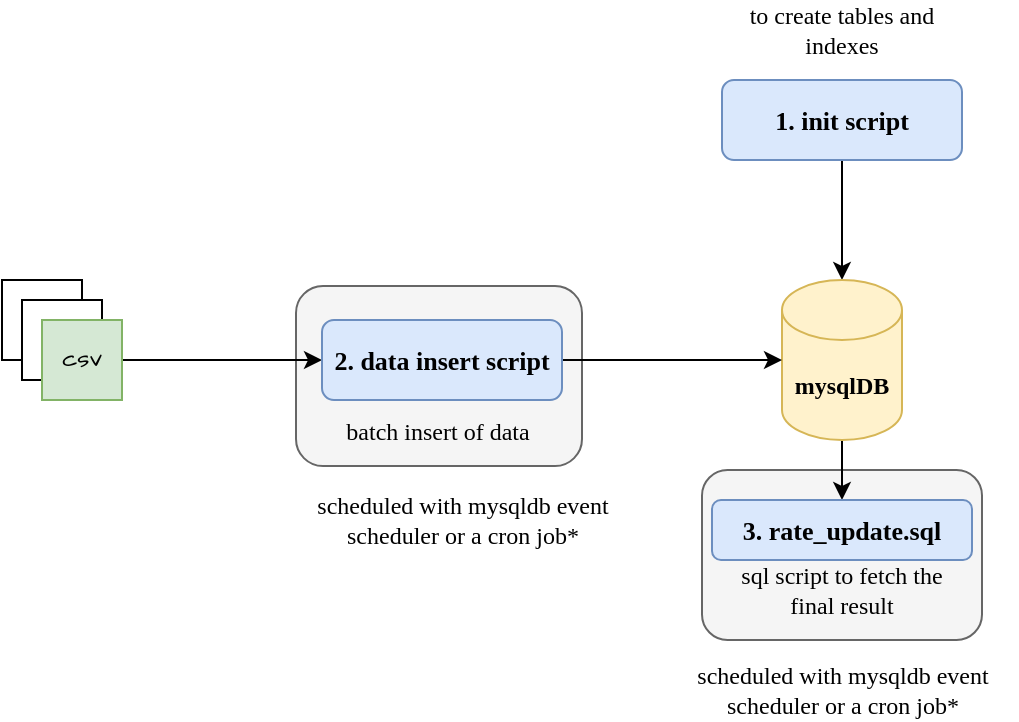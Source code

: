 <mxfile version="24.7.16" pages="2">
  <diagram name="Page-1" id="KzOL4_ZNEfANSe-5ZCs7">
    <mxGraphModel dx="1434" dy="738" grid="1" gridSize="10" guides="1" tooltips="1" connect="1" arrows="1" fold="1" page="1" pageScale="1" pageWidth="850" pageHeight="1100" math="0" shadow="0">
      <root>
        <mxCell id="0" />
        <mxCell id="1" parent="0" />
        <mxCell id="5rm0mUa7MEuSm6nv5d08-29" value="" style="rounded=1;whiteSpace=wrap;html=1;hachureGap=4;fontFamily=Architects Daughter;fontSource=https%3A%2F%2Ffonts.googleapis.com%2Fcss%3Ffamily%3DArchitects%2BDaughter;fillColor=#f5f5f5;fontColor=#333333;strokeColor=#666666;" vertex="1" parent="1">
          <mxGeometry x="317" y="253" width="143" height="90" as="geometry" />
        </mxCell>
        <mxCell id="5rm0mUa7MEuSm6nv5d08-22" value="" style="rounded=1;whiteSpace=wrap;html=1;hachureGap=4;fontFamily=Architects Daughter;fontSource=https%3A%2F%2Ffonts.googleapis.com%2Fcss%3Ffamily%3DArchitects%2BDaughter;fillColor=#f5f5f5;strokeColor=#666666;fontColor=#333333;" vertex="1" parent="1">
          <mxGeometry x="520" y="345" width="140" height="85" as="geometry" />
        </mxCell>
        <mxCell id="5rm0mUa7MEuSm6nv5d08-13" style="edgeStyle=orthogonalEdgeStyle;rounded=0;hachureGap=4;orthogonalLoop=1;jettySize=auto;html=1;fontFamily=Architects Daughter;fontSource=https%3A%2F%2Ffonts.googleapis.com%2Fcss%3Ffamily%3DArchitects%2BDaughter;" edge="1" parent="1" source="5rm0mUa7MEuSm6nv5d08-1" target="5rm0mUa7MEuSm6nv5d08-12">
          <mxGeometry relative="1" as="geometry" />
        </mxCell>
        <mxCell id="5rm0mUa7MEuSm6nv5d08-1" value="&lt;font face=&quot;Comic Sans MS&quot; size=&quot;1&quot; style=&quot;&quot;&gt;&lt;b style=&quot;font-size: 13px;&quot;&gt;1. init script&lt;/b&gt;&lt;/font&gt;" style="rounded=1;whiteSpace=wrap;html=1;hachureGap=4;fontFamily=Times New Roman;fillColor=#dae8fc;strokeColor=#6c8ebf;" vertex="1" parent="1">
          <mxGeometry x="530" y="150" width="120" height="40" as="geometry" />
        </mxCell>
        <mxCell id="5rm0mUa7MEuSm6nv5d08-5" value="" style="whiteSpace=wrap;html=1;aspect=fixed;hachureGap=4;fontFamily=Architects Daughter;fontSource=https%3A%2F%2Ffonts.googleapis.com%2Fcss%3Ffamily%3DArchitects%2BDaughter;" vertex="1" parent="1">
          <mxGeometry x="170" y="250" width="40" height="40" as="geometry" />
        </mxCell>
        <mxCell id="5rm0mUa7MEuSm6nv5d08-6" value="" style="whiteSpace=wrap;html=1;aspect=fixed;hachureGap=4;fontFamily=Architects Daughter;fontSource=https%3A%2F%2Ffonts.googleapis.com%2Fcss%3Ffamily%3DArchitects%2BDaughter;" vertex="1" parent="1">
          <mxGeometry x="180" y="260" width="40" height="40" as="geometry" />
        </mxCell>
        <mxCell id="5rm0mUa7MEuSm6nv5d08-15" style="edgeStyle=orthogonalEdgeStyle;rounded=0;hachureGap=4;orthogonalLoop=1;jettySize=auto;html=1;fontFamily=Architects Daughter;fontSource=https%3A%2F%2Ffonts.googleapis.com%2Fcss%3Ffamily%3DArchitects%2BDaughter;" edge="1" parent="1" source="5rm0mUa7MEuSm6nv5d08-8" target="5rm0mUa7MEuSm6nv5d08-14">
          <mxGeometry relative="1" as="geometry" />
        </mxCell>
        <mxCell id="5rm0mUa7MEuSm6nv5d08-8" value="csv" style="whiteSpace=wrap;html=1;aspect=fixed;hachureGap=4;fontFamily=Architects Daughter;fontSource=https%3A%2F%2Ffonts.googleapis.com%2Fcss%3Ffamily%3DArchitects%2BDaughter;fillColor=#d5e8d4;strokeColor=#82b366;" vertex="1" parent="1">
          <mxGeometry x="190" y="270" width="40" height="40" as="geometry" />
        </mxCell>
        <mxCell id="5rm0mUa7MEuSm6nv5d08-21" style="edgeStyle=orthogonalEdgeStyle;rounded=0;hachureGap=4;orthogonalLoop=1;jettySize=auto;html=1;entryX=0.5;entryY=0;entryDx=0;entryDy=0;fontFamily=Comic Sans MS;" edge="1" parent="1" source="5rm0mUa7MEuSm6nv5d08-12" target="5rm0mUa7MEuSm6nv5d08-19">
          <mxGeometry relative="1" as="geometry" />
        </mxCell>
        <mxCell id="5rm0mUa7MEuSm6nv5d08-12" value="&lt;font face=&quot;Comic Sans MS&quot;&gt;&lt;b&gt;mysqlDB&lt;/b&gt;&lt;/font&gt;" style="shape=cylinder3;whiteSpace=wrap;html=1;boundedLbl=1;backgroundOutline=1;size=15;hachureGap=4;fontFamily=Architects Daughter;fontSource=https%3A%2F%2Ffonts.googleapis.com%2Fcss%3Ffamily%3DArchitects%2BDaughter;fillColor=#fff2cc;strokeColor=#d6b656;" vertex="1" parent="1">
          <mxGeometry x="560" y="250" width="60" height="80" as="geometry" />
        </mxCell>
        <mxCell id="5rm0mUa7MEuSm6nv5d08-16" style="edgeStyle=orthogonalEdgeStyle;rounded=0;hachureGap=4;orthogonalLoop=1;jettySize=auto;html=1;fontFamily=Architects Daughter;fontSource=https%3A%2F%2Ffonts.googleapis.com%2Fcss%3Ffamily%3DArchitects%2BDaughter;" edge="1" parent="1" source="5rm0mUa7MEuSm6nv5d08-14" target="5rm0mUa7MEuSm6nv5d08-12">
          <mxGeometry relative="1" as="geometry" />
        </mxCell>
        <mxCell id="5rm0mUa7MEuSm6nv5d08-14" value="&lt;font face=&quot;Comic Sans MS&quot; size=&quot;1&quot; style=&quot;&quot;&gt;&lt;b style=&quot;font-size: 13px;&quot;&gt;2. data insert script&lt;/b&gt;&lt;/font&gt;" style="rounded=1;whiteSpace=wrap;html=1;hachureGap=4;fontFamily=Times New Roman;fillColor=#dae8fc;strokeColor=#6c8ebf;" vertex="1" parent="1">
          <mxGeometry x="330" y="270" width="120" height="40" as="geometry" />
        </mxCell>
        <mxCell id="5rm0mUa7MEuSm6nv5d08-19" value="&lt;font style=&quot;font-size: 13px;&quot; face=&quot;Comic Sans MS&quot;&gt;&lt;b style=&quot;font-size: 13px;&quot;&gt;3. rate_update.sql&lt;/b&gt;&lt;/font&gt;" style="rounded=1;whiteSpace=wrap;html=1;hachureGap=4;fontFamily=Times New Roman;fillColor=#dae8fc;strokeColor=#6c8ebf;fontSize=13;" vertex="1" parent="1">
          <mxGeometry x="525" y="360" width="130" height="30" as="geometry" />
        </mxCell>
        <mxCell id="5rm0mUa7MEuSm6nv5d08-24" value="batch insert of data" style="text;html=1;align=center;verticalAlign=middle;whiteSpace=wrap;rounded=0;fontFamily=Comic Sans MS;fontStyle=0" vertex="1" parent="1">
          <mxGeometry x="333" y="311" width="110" height="30" as="geometry" />
        </mxCell>
        <mxCell id="5rm0mUa7MEuSm6nv5d08-25" value="sql script to fetch the final result" style="text;html=1;align=center;verticalAlign=middle;whiteSpace=wrap;rounded=0;fontFamily=Comic Sans MS;fontStyle=0" vertex="1" parent="1">
          <mxGeometry x="535" y="390" width="110" height="30" as="geometry" />
        </mxCell>
        <mxCell id="5rm0mUa7MEuSm6nv5d08-26" value="to create tables and indexes" style="text;html=1;align=center;verticalAlign=middle;whiteSpace=wrap;rounded=0;fontFamily=Comic Sans MS;fontStyle=0" vertex="1" parent="1">
          <mxGeometry x="535" y="110" width="110" height="30" as="geometry" />
        </mxCell>
        <mxCell id="5rm0mUa7MEuSm6nv5d08-30" value="scheduled with mysqldb event scheduler or a cron job*" style="text;html=1;align=center;verticalAlign=middle;whiteSpace=wrap;rounded=0;fontFamily=Comic Sans MS;fontStyle=0" vertex="1" parent="1">
          <mxGeometry x="502.5" y="440" width="175" height="30" as="geometry" />
        </mxCell>
        <mxCell id="5rm0mUa7MEuSm6nv5d08-31" value="scheduled with mysqldb event scheduler or a cron job*" style="text;html=1;align=center;verticalAlign=middle;whiteSpace=wrap;rounded=0;fontFamily=Comic Sans MS;fontStyle=0" vertex="1" parent="1">
          <mxGeometry x="312.5" y="355" width="175" height="30" as="geometry" />
        </mxCell>
      </root>
    </mxGraphModel>
  </diagram>
  <diagram id="gSFUtR3XT9CMaD28kmb1" name="Page-2">
    <mxGraphModel grid="1" page="1" gridSize="10" guides="1" tooltips="1" connect="1" arrows="1" fold="1" pageScale="1" pageWidth="850" pageHeight="1100" math="0" shadow="0">
      <root>
        <mxCell id="0" />
        <mxCell id="1" parent="0" />
        <mxCell id="arV_W6MqUI9i9qwuBuMF-17" value="" style="rounded=0;whiteSpace=wrap;html=1;hachureGap=4;fontFamily=Architects Daughter;fontSource=https%3A%2F%2Ffonts.googleapis.com%2Fcss%3Ffamily%3DArchitects%2BDaughter;fillColor=none;" vertex="1" parent="1">
          <mxGeometry x="230" y="190" width="380" height="390" as="geometry" />
        </mxCell>
        <mxCell id="XM2hAneicDVJ1AGzX0qk-8" style="edgeStyle=orthogonalEdgeStyle;rounded=0;hachureGap=4;orthogonalLoop=1;jettySize=auto;html=1;fontFamily=Architects Daughter;fontSource=https%3A%2F%2Ffonts.googleapis.com%2Fcss%3Ffamily%3DArchitects%2BDaughter;" edge="1" parent="1" source="XM2hAneicDVJ1AGzX0qk-1" target="XM2hAneicDVJ1AGzX0qk-4">
          <mxGeometry relative="1" as="geometry" />
        </mxCell>
        <mxCell id="XM2hAneicDVJ1AGzX0qk-1" value="&lt;font face=&quot;Comic Sans MS&quot;&gt;producer&lt;/font&gt;" style="rounded=1;whiteSpace=wrap;html=1;hachureGap=4;fontFamily=Architects Daughter;fontSource=https%3A%2F%2Ffonts.googleapis.com%2Fcss%3Ffamily%3DArchitects%2BDaughter;fillColor=#d5e8d4;strokeColor=#82b366;" vertex="1" parent="1">
          <mxGeometry x="35" y="250" width="90" height="40" as="geometry" />
        </mxCell>
        <mxCell id="XM2hAneicDVJ1AGzX0qk-2" value="&lt;font face=&quot;Comic Sans MS&quot;&gt;LED Display&lt;/font&gt;" style="rounded=1;whiteSpace=wrap;html=1;hachureGap=4;fontFamily=Architects Daughter;fontSource=https%3A%2F%2Ffonts.googleapis.com%2Fcss%3Ffamily%3DArchitects%2BDaughter;fillColor=#d5e8d4;strokeColor=#82b366;" vertex="1" parent="1">
          <mxGeometry x="670" y="250" width="90" height="40" as="geometry" />
        </mxCell>
        <mxCell id="XM2hAneicDVJ1AGzX0qk-3" value="&lt;font face=&quot;Comic Sans MS&quot;&gt;Historical Data&lt;/font&gt;" style="shape=cylinder3;whiteSpace=wrap;html=1;boundedLbl=1;backgroundOutline=1;size=15;hachureGap=4;fontFamily=Architects Daughter;fontSource=https%3A%2F%2Ffonts.googleapis.com%2Fcss%3Ffamily%3DArchitects%2BDaughter;fillColor=#e1d5e7;strokeColor=#9673a6;" vertex="1" parent="1">
          <mxGeometry x="290" y="480" width="60" height="80" as="geometry" />
        </mxCell>
        <mxCell id="XM2hAneicDVJ1AGzX0qk-10" style="edgeStyle=orthogonalEdgeStyle;rounded=0;hachureGap=4;orthogonalLoop=1;jettySize=auto;html=1;fontFamily=Architects Daughter;fontSource=https%3A%2F%2Ffonts.googleapis.com%2Fcss%3Ffamily%3DArchitects%2BDaughter;" edge="1" parent="1" source="arV_W6MqUI9i9qwuBuMF-22" target="XM2hAneicDVJ1AGzX0qk-2">
          <mxGeometry relative="1" as="geometry" />
        </mxCell>
        <mxCell id="XM2hAneicDVJ1AGzX0qk-4" value="kafka topic: currency-rates" style="rounded=1;whiteSpace=wrap;html=1;hachureGap=4;fontFamily=Comic Sans MS;fillColor=#dae8fc;strokeColor=#6c8ebf;" vertex="1" parent="1">
          <mxGeometry x="320" y="240" width="120" height="60" as="geometry" />
        </mxCell>
        <mxCell id="XM2hAneicDVJ1AGzX0qk-5" value="" style="rounded=1;whiteSpace=wrap;html=1;hachureGap=4;fontFamily=Comic Sans MS;fillColor=#f5f5f5;fontColor=#333333;strokeColor=#666666;" vertex="1" parent="1">
          <mxGeometry x="320" y="340" width="270" height="130" as="geometry" />
        </mxCell>
        <mxCell id="XM2hAneicDVJ1AGzX0qk-6" style="edgeStyle=orthogonalEdgeStyle;rounded=0;hachureGap=4;orthogonalLoop=1;jettySize=auto;html=1;entryX=0;entryY=0.5;entryDx=0;entryDy=0;entryPerimeter=0;fontFamily=Architects Daughter;fontSource=https%3A%2F%2Ffonts.googleapis.com%2Fcss%3Ffamily%3DArchitects%2BDaughter;exitX=0.058;exitY=0.55;exitDx=0;exitDy=0;exitPerimeter=0;" edge="1" parent="1" source="arV_W6MqUI9i9qwuBuMF-6" target="XM2hAneicDVJ1AGzX0qk-3">
          <mxGeometry relative="1" as="geometry">
            <Array as="points">
              <mxPoint x="337" y="430" />
              <mxPoint x="270" y="430" />
              <mxPoint x="270" y="520" />
            </Array>
          </mxGeometry>
        </mxCell>
        <mxCell id="arV_W6MqUI9i9qwuBuMF-1" value="" style="whiteSpace=wrap;html=1;aspect=fixed;hachureGap=4;fontFamily=Architects Daughter;fontSource=https%3A%2F%2Ffonts.googleapis.com%2Fcss%3Ffamily%3DArchitects%2BDaughter;" vertex="1" parent="1">
          <mxGeometry x="40" y="315" width="40" height="40" as="geometry" />
        </mxCell>
        <mxCell id="arV_W6MqUI9i9qwuBuMF-2" value="" style="whiteSpace=wrap;html=1;aspect=fixed;hachureGap=4;fontFamily=Architects Daughter;fontSource=https%3A%2F%2Ffonts.googleapis.com%2Fcss%3Ffamily%3DArchitects%2BDaughter;" vertex="1" parent="1">
          <mxGeometry x="50" y="325" width="40" height="40" as="geometry" />
        </mxCell>
        <mxCell id="arV_W6MqUI9i9qwuBuMF-4" style="edgeStyle=orthogonalEdgeStyle;rounded=0;hachureGap=4;orthogonalLoop=1;jettySize=auto;html=1;entryX=0.5;entryY=1;entryDx=0;entryDy=0;fontFamily=Architects Daughter;fontSource=https%3A%2F%2Ffonts.googleapis.com%2Fcss%3Ffamily%3DArchitects%2BDaughter;" edge="1" parent="1" source="arV_W6MqUI9i9qwuBuMF-3" target="XM2hAneicDVJ1AGzX0qk-1">
          <mxGeometry relative="1" as="geometry" />
        </mxCell>
        <mxCell id="arV_W6MqUI9i9qwuBuMF-3" value="csv" style="whiteSpace=wrap;html=1;aspect=fixed;hachureGap=4;fontFamily=Architects Daughter;fontSource=https%3A%2F%2Ffonts.googleapis.com%2Fcss%3Ffamily%3DArchitects%2BDaughter;fillColor=#d5e8d4;strokeColor=#82b366;" vertex="1" parent="1">
          <mxGeometry x="60" y="335" width="40" height="40" as="geometry" />
        </mxCell>
        <mxCell id="arV_W6MqUI9i9qwuBuMF-5" value="&#xa;&lt;span style=&quot;color: rgb(0, 0, 0); font-family: &amp;quot;Comic Sans MS&amp;quot;; font-size: 12px; font-style: normal; font-variant-ligatures: normal; font-variant-caps: normal; font-weight: 400; letter-spacing: normal; orphans: 2; text-align: center; text-indent: 0px; text-transform: none; widows: 2; word-spacing: 0px; -webkit-text-stroke-width: 0px; white-space: normal; background-color: rgb(251, 251, 251); text-decoration-thickness: initial; text-decoration-style: initial; text-decoration-color: initial; display: inline !important; float: none;&quot;&gt;Currency-stream-processor&lt;/span&gt;&#xa;&#xa;" style="text;html=1;align=center;verticalAlign=middle;whiteSpace=wrap;rounded=0;fontFamily=Architects Daughter;fontSource=https%3A%2F%2Ffonts.googleapis.com%2Fcss%3Ffamily%3DArchitects%2BDaughter;" vertex="1" parent="1">
          <mxGeometry x="375" y="480" width="160" height="30" as="geometry" />
        </mxCell>
        <mxCell id="arV_W6MqUI9i9qwuBuMF-6" value="&lt;font face=&quot;Comic Sans MS&quot;&gt;fetch historical data (scheduled thread)&lt;/font&gt;" style="rounded=1;whiteSpace=wrap;html=1;hachureGap=4;fontFamily=Architects Daughter;fontSource=https%3A%2F%2Ffonts.googleapis.com%2Fcss%3Ffamily%3DArchitects%2BDaughter;fillColor=#fff2cc;strokeColor=#d6b656;" vertex="1" parent="1">
          <mxGeometry x="330" y="410" width="120" height="40" as="geometry" />
        </mxCell>
        <mxCell id="arV_W6MqUI9i9qwuBuMF-13" style="edgeStyle=orthogonalEdgeStyle;rounded=0;hachureGap=4;orthogonalLoop=1;jettySize=auto;html=1;entryX=0.5;entryY=1;entryDx=0;entryDy=0;fontFamily=Architects Daughter;fontSource=https%3A%2F%2Ffonts.googleapis.com%2Fcss%3Ffamily%3DArchitects%2BDaughter;" edge="1" parent="1" source="arV_W6MqUI9i9qwuBuMF-7" target="arV_W6MqUI9i9qwuBuMF-8">
          <mxGeometry relative="1" as="geometry" />
        </mxCell>
        <mxCell id="arV_W6MqUI9i9qwuBuMF-7" value="&lt;font face=&quot;Comic Sans MS&quot;&gt;compute % change&lt;/font&gt;" style="rounded=1;whiteSpace=wrap;html=1;hachureGap=4;fontFamily=Architects Daughter;fontSource=https%3A%2F%2Ffonts.googleapis.com%2Fcss%3Ffamily%3DArchitects%2BDaughter;fillColor=#fff2cc;strokeColor=#d6b656;" vertex="1" parent="1">
          <mxGeometry x="460" y="420" width="115" height="20" as="geometry" />
        </mxCell>
        <mxCell id="arV_W6MqUI9i9qwuBuMF-8" value="&lt;font face=&quot;Comic Sans MS&quot;&gt;post data&lt;/font&gt;" style="rounded=1;whiteSpace=wrap;html=1;hachureGap=4;fontFamily=Architects Daughter;fontSource=https%3A%2F%2Ffonts.googleapis.com%2Fcss%3Ffamily%3DArchitects%2BDaughter;fillColor=#fff2cc;strokeColor=#d6b656;" vertex="1" parent="1">
          <mxGeometry x="482.5" y="355" width="70" height="20" as="geometry" />
        </mxCell>
        <mxCell id="arV_W6MqUI9i9qwuBuMF-11" value="&lt;font face=&quot;Comic Sans MS&quot;&gt;process stream data&lt;/font&gt;" style="rounded=1;whiteSpace=wrap;html=1;hachureGap=4;fontFamily=Architects Daughter;fontSource=https%3A%2F%2Ffonts.googleapis.com%2Fcss%3Ffamily%3DArchitects%2BDaughter;fillColor=#fff2cc;strokeColor=#d6b656;" vertex="1" parent="1">
          <mxGeometry x="335" y="355" width="90" height="30" as="geometry" />
        </mxCell>
        <mxCell id="XM2hAneicDVJ1AGzX0qk-9" style="edgeStyle=orthogonalEdgeStyle;rounded=0;hachureGap=4;orthogonalLoop=1;jettySize=auto;html=1;fontFamily=Architects Daughter;fontSource=https%3A%2F%2Ffonts.googleapis.com%2Fcss%3Ffamily%3DArchitects%2BDaughter;exitX=0.5;exitY=1;exitDx=0;exitDy=0;" edge="1" parent="1" source="XM2hAneicDVJ1AGzX0qk-4" target="arV_W6MqUI9i9qwuBuMF-11">
          <mxGeometry relative="1" as="geometry" />
        </mxCell>
        <mxCell id="XM2hAneicDVJ1AGzX0qk-7" style="edgeStyle=orthogonalEdgeStyle;rounded=0;hachureGap=4;orthogonalLoop=1;jettySize=auto;html=1;fontFamily=Architects Daughter;fontSource=https%3A%2F%2Ffonts.googleapis.com%2Fcss%3Ffamily%3DArchitects%2BDaughter;entryX=0.75;entryY=1;entryDx=0;entryDy=0;" edge="1" parent="1" source="XM2hAneicDVJ1AGzX0qk-3" target="arV_W6MqUI9i9qwuBuMF-7">
          <mxGeometry relative="1" as="geometry">
            <mxPoint x="580" y="430" as="targetPoint" />
            <Array as="points">
              <mxPoint x="546" y="525" />
              <mxPoint x="546" y="450" />
            </Array>
          </mxGeometry>
        </mxCell>
        <mxCell id="arV_W6MqUI9i9qwuBuMF-14" style="edgeStyle=orthogonalEdgeStyle;rounded=0;hachureGap=4;orthogonalLoop=1;jettySize=auto;html=1;entryX=0.525;entryY=0.2;entryDx=0;entryDy=0;entryPerimeter=0;fontFamily=Architects Daughter;fontSource=https%3A%2F%2Ffonts.googleapis.com%2Fcss%3Ffamily%3DArchitects%2BDaughter;" edge="1" parent="1" source="arV_W6MqUI9i9qwuBuMF-11" target="arV_W6MqUI9i9qwuBuMF-6">
          <mxGeometry relative="1" as="geometry" />
        </mxCell>
        <mxCell id="arV_W6MqUI9i9qwuBuMF-16" value="&lt;span class=&quot;OYPEnA font-feature-liga-off font-feature-clig-off font-feature-calt-off text-decoration-none text-strikethrough-none&quot; style=&quot;font-weight: 700; font-style: normal; font-kerning: none;&quot;&gt;Consumer displays the % change in a currency pair&lt;/span&gt;" style="text;whiteSpace=wrap;html=1;fontFamily=Comic Sans MS;fontColor=#000000;" vertex="1" parent="1">
          <mxGeometry x="670" y="290" width="90" height="40" as="geometry" />
        </mxCell>
        <mxCell id="arV_W6MqUI9i9qwuBuMF-18" value="&lt;br&gt;&lt;font face=&quot;Comic Sans MS&quot;&gt;Docker-compose&lt;/font&gt;" style="text;html=1;align=center;verticalAlign=middle;whiteSpace=wrap;rounded=0;fontFamily=Architects Daughter;fontSource=https%3A%2F%2Ffonts.googleapis.com%2Fcss%3Ffamily%3DArchitects%2BDaughter;" vertex="1" parent="1">
          <mxGeometry x="370" y="200" width="100" as="geometry" />
        </mxCell>
        <mxCell id="arV_W6MqUI9i9qwuBuMF-19" value="&lt;span class=&quot;OYPEnA font-feature-liga-off font-feature-clig-off font-feature-calt-off text-decoration-none text-strikethrough-none&quot; style=&quot;font-weight: 700; font-style: normal; font-kerning: none;&quot;&gt;High frequency data dispatch&lt;/span&gt;" style="text;whiteSpace=wrap;html=1;fontFamily=Comic Sans MS;fontColor=#000000;" vertex="1" parent="1">
          <mxGeometry x="133" y="270" width="90" height="40" as="geometry" />
        </mxCell>
        <mxCell id="arV_W6MqUI9i9qwuBuMF-20" value="&lt;font face=&quot;Comic Sans MS&quot;&gt;generate_data.py&lt;/font&gt;" style="rounded=1;whiteSpace=wrap;html=1;hachureGap=4;fontFamily=Architects Daughter;fontSource=https%3A%2F%2Ffonts.googleapis.com%2Fcss%3Ffamily%3DArchitects%2BDaughter;fillColor=#d5e8d4;strokeColor=#82b366;" vertex="1" parent="1">
          <mxGeometry x="30" y="418" width="103" height="30" as="geometry" />
        </mxCell>
        <mxCell id="arV_W6MqUI9i9qwuBuMF-21" style="edgeStyle=orthogonalEdgeStyle;rounded=0;hachureGap=4;orthogonalLoop=1;jettySize=auto;html=1;entryX=0.54;entryY=0.887;entryDx=0;entryDy=0;entryPerimeter=0;fontFamily=Architects Daughter;fontSource=https%3A%2F%2Ffonts.googleapis.com%2Fcss%3Ffamily%3DArchitects%2BDaughter;" edge="1" parent="1" source="arV_W6MqUI9i9qwuBuMF-20" target="arV_W6MqUI9i9qwuBuMF-3">
          <mxGeometry relative="1" as="geometry" />
        </mxCell>
        <mxCell id="arV_W6MqUI9i9qwuBuMF-23" value="" style="edgeStyle=orthogonalEdgeStyle;rounded=0;hachureGap=4;orthogonalLoop=1;jettySize=auto;html=1;fontFamily=Architects Daughter;fontSource=https%3A%2F%2Ffonts.googleapis.com%2Fcss%3Ffamily%3DArchitects%2BDaughter;exitX=0.5;exitY=0;exitDx=0;exitDy=0;" edge="1" parent="1" source="arV_W6MqUI9i9qwuBuMF-8" target="arV_W6MqUI9i9qwuBuMF-22">
          <mxGeometry relative="1" as="geometry">
            <mxPoint x="470" y="270" as="sourcePoint" />
            <mxPoint x="670" y="270" as="targetPoint" />
          </mxGeometry>
        </mxCell>
        <mxCell id="arV_W6MqUI9i9qwuBuMF-22" value="kafka topic: currency-rate-changes" style="rounded=1;whiteSpace=wrap;html=1;hachureGap=4;fontFamily=Comic Sans MS;fillColor=#dae8fc;strokeColor=#6c8ebf;" vertex="1" parent="1">
          <mxGeometry x="457" y="240" width="120" height="60" as="geometry" />
        </mxCell>
      </root>
    </mxGraphModel>
  </diagram>
</mxfile>
